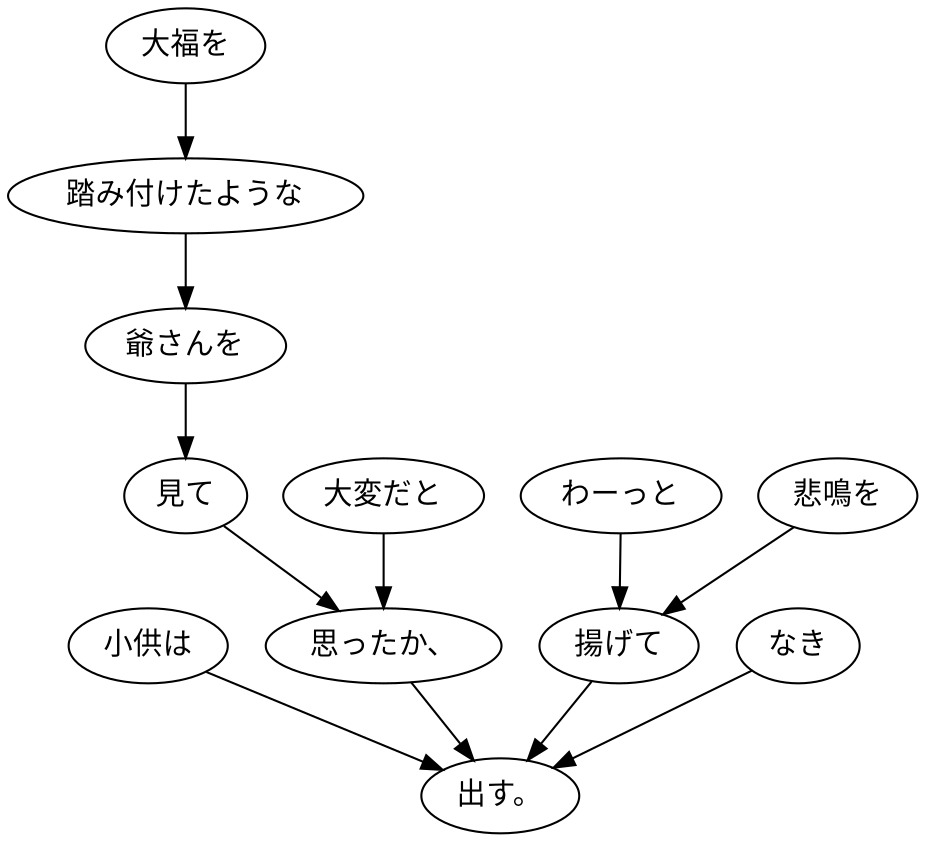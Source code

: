 digraph graph4457 {
	node0 [label="小供は"];
	node1 [label="大福を"];
	node2 [label="踏み付けたような"];
	node3 [label="爺さんを"];
	node4 [label="見て"];
	node5 [label="大変だと"];
	node6 [label="思ったか、"];
	node7 [label="わーっと"];
	node8 [label="悲鳴を"];
	node9 [label="揚げて"];
	node10 [label="なき"];
	node11 [label="出す。"];
	node0 -> node11;
	node1 -> node2;
	node2 -> node3;
	node3 -> node4;
	node4 -> node6;
	node5 -> node6;
	node6 -> node11;
	node7 -> node9;
	node8 -> node9;
	node9 -> node11;
	node10 -> node11;
}
